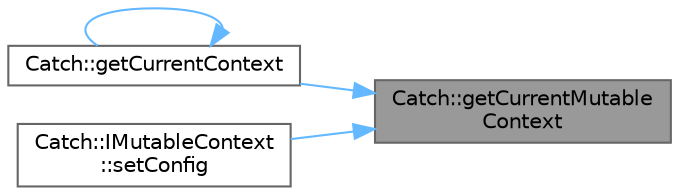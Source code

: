 digraph "Catch::getCurrentMutableContext"
{
 // LATEX_PDF_SIZE
  bgcolor="transparent";
  edge [fontname=Helvetica,fontsize=10,labelfontname=Helvetica,labelfontsize=10];
  node [fontname=Helvetica,fontsize=10,shape=box,height=0.2,width=0.4];
  rankdir="RL";
  Node1 [id="Node000001",label="Catch::getCurrentMutable\lContext",height=0.2,width=0.4,color="gray40", fillcolor="grey60", style="filled", fontcolor="black",tooltip=" "];
  Node1 -> Node2 [id="edge7_Node000001_Node000002",dir="back",color="steelblue1",style="solid",tooltip=" "];
  Node2 [id="Node000002",label="Catch::getCurrentContext",height=0.2,width=0.4,color="grey40", fillcolor="white", style="filled",URL="$namespace_catch.html#a228a625318bb6183842e394eeba17d50",tooltip=" "];
  Node2 -> Node2 [id="edge8_Node000002_Node000002",dir="back",color="steelblue1",style="solid",tooltip=" "];
  Node1 -> Node3 [id="edge9_Node000001_Node000003",dir="back",color="steelblue1",style="solid",tooltip=" "];
  Node3 [id="Node000003",label="Catch::IMutableContext\l::setConfig",height=0.2,width=0.4,color="grey40", fillcolor="white", style="filled",URL="$struct_catch_1_1_i_mutable_context.html#aa81ba080fce084e9482f20338bc88531",tooltip=" "];
}
